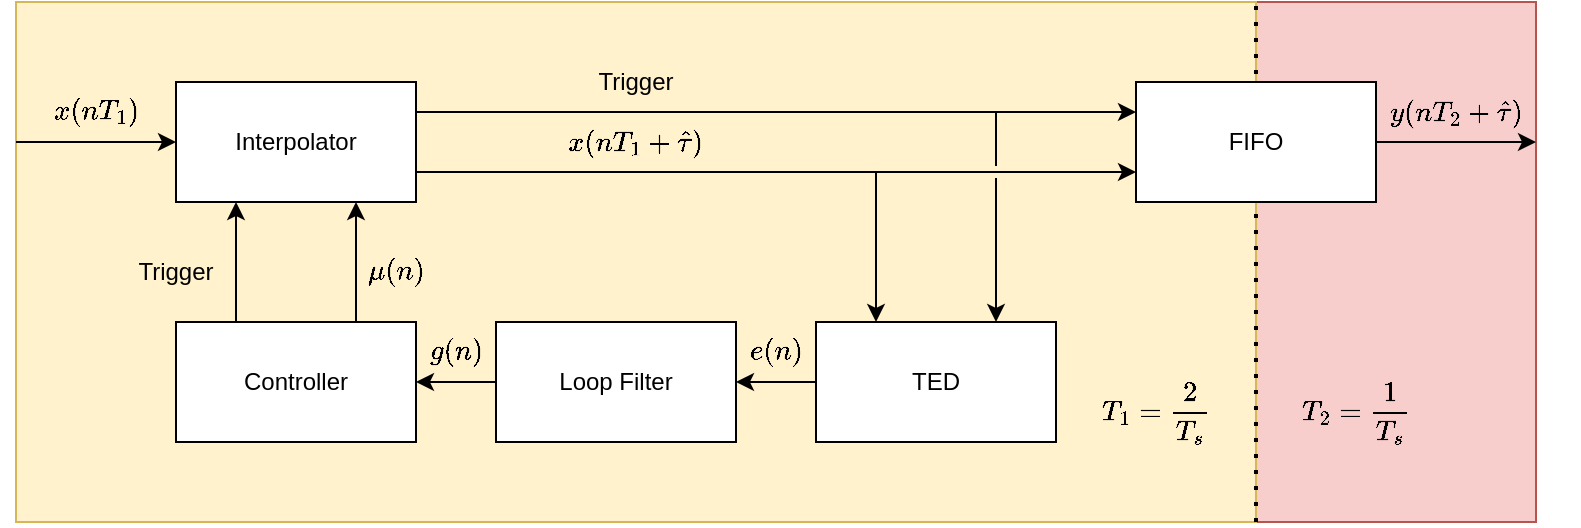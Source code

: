 <mxfile version="26.1.3">
  <diagram name="Page-1" id="GLC1JxmstsYDJkAPja0V">
    <mxGraphModel dx="1008" dy="605" grid="1" gridSize="10" guides="1" tooltips="1" connect="1" arrows="1" fold="1" page="1" pageScale="1" pageWidth="850" pageHeight="1100" background="#ffffff" math="1" shadow="0">
      <root>
        <mxCell id="0" />
        <mxCell id="1" parent="0" />
        <mxCell id="bnr4lBaBkeZCq6oDnODC-38" value="" style="rounded=0;whiteSpace=wrap;html=1;fillColor=#f8cecc;strokeColor=#b85450;" vertex="1" parent="1">
          <mxGeometry x="660" y="80" width="140" height="260" as="geometry" />
        </mxCell>
        <mxCell id="bnr4lBaBkeZCq6oDnODC-37" value="" style="rounded=0;whiteSpace=wrap;html=1;fillColor=#fff2cc;strokeColor=#d6b656;" vertex="1" parent="1">
          <mxGeometry x="40" y="80" width="620" height="260" as="geometry" />
        </mxCell>
        <mxCell id="bnr4lBaBkeZCq6oDnODC-21" style="edgeStyle=orthogonalEdgeStyle;rounded=0;orthogonalLoop=1;jettySize=auto;html=1;exitX=1;exitY=0.25;exitDx=0;exitDy=0;entryX=0;entryY=0.25;entryDx=0;entryDy=0;" edge="1" parent="1" source="bnr4lBaBkeZCq6oDnODC-1" target="bnr4lBaBkeZCq6oDnODC-15">
          <mxGeometry relative="1" as="geometry" />
        </mxCell>
        <mxCell id="bnr4lBaBkeZCq6oDnODC-22" style="edgeStyle=orthogonalEdgeStyle;rounded=0;orthogonalLoop=1;jettySize=auto;html=1;exitX=1;exitY=0.75;exitDx=0;exitDy=0;entryX=0;entryY=0.75;entryDx=0;entryDy=0;" edge="1" parent="1" source="bnr4lBaBkeZCq6oDnODC-1" target="bnr4lBaBkeZCq6oDnODC-15">
          <mxGeometry relative="1" as="geometry" />
        </mxCell>
        <mxCell id="bnr4lBaBkeZCq6oDnODC-1" value="Interpolator" style="rounded=0;whiteSpace=wrap;html=1;" vertex="1" parent="1">
          <mxGeometry x="120" y="120" width="120" height="60" as="geometry" />
        </mxCell>
        <mxCell id="bnr4lBaBkeZCq6oDnODC-6" value="" style="edgeStyle=orthogonalEdgeStyle;rounded=0;orthogonalLoop=1;jettySize=auto;html=1;" edge="1" parent="1" source="bnr4lBaBkeZCq6oDnODC-2" target="bnr4lBaBkeZCq6oDnODC-5">
          <mxGeometry relative="1" as="geometry" />
        </mxCell>
        <mxCell id="bnr4lBaBkeZCq6oDnODC-2" value="TED" style="rounded=0;whiteSpace=wrap;html=1;" vertex="1" parent="1">
          <mxGeometry x="440" y="240" width="120" height="60" as="geometry" />
        </mxCell>
        <mxCell id="bnr4lBaBkeZCq6oDnODC-8" value="" style="edgeStyle=orthogonalEdgeStyle;rounded=0;orthogonalLoop=1;jettySize=auto;html=1;" edge="1" parent="1" source="bnr4lBaBkeZCq6oDnODC-5" target="bnr4lBaBkeZCq6oDnODC-7">
          <mxGeometry relative="1" as="geometry" />
        </mxCell>
        <mxCell id="bnr4lBaBkeZCq6oDnODC-5" value="Loop Filter" style="rounded=0;whiteSpace=wrap;html=1;" vertex="1" parent="1">
          <mxGeometry x="280" y="240" width="120" height="60" as="geometry" />
        </mxCell>
        <mxCell id="bnr4lBaBkeZCq6oDnODC-9" value="" style="edgeStyle=orthogonalEdgeStyle;rounded=0;orthogonalLoop=1;jettySize=auto;html=1;exitX=0.25;exitY=0;exitDx=0;exitDy=0;entryX=0.25;entryY=1;entryDx=0;entryDy=0;" edge="1" parent="1" source="bnr4lBaBkeZCq6oDnODC-7" target="bnr4lBaBkeZCq6oDnODC-1">
          <mxGeometry relative="1" as="geometry" />
        </mxCell>
        <mxCell id="bnr4lBaBkeZCq6oDnODC-7" value="Controller" style="rounded=0;whiteSpace=wrap;html=1;" vertex="1" parent="1">
          <mxGeometry x="120" y="240" width="120" height="60" as="geometry" />
        </mxCell>
        <mxCell id="bnr4lBaBkeZCq6oDnODC-10" value="" style="endArrow=classic;html=1;rounded=0;entryX=0;entryY=0.5;entryDx=0;entryDy=0;" edge="1" parent="1" target="bnr4lBaBkeZCq6oDnODC-1">
          <mxGeometry width="50" height="50" relative="1" as="geometry">
            <mxPoint x="40" y="150" as="sourcePoint" />
            <mxPoint x="420" y="430" as="targetPoint" />
          </mxGeometry>
        </mxCell>
        <mxCell id="bnr4lBaBkeZCq6oDnODC-14" value="" style="endArrow=classic;html=1;rounded=0;entryX=0.75;entryY=1;entryDx=0;entryDy=0;exitX=0.75;exitY=0;exitDx=0;exitDy=0;" edge="1" parent="1" source="bnr4lBaBkeZCq6oDnODC-7" target="bnr4lBaBkeZCq6oDnODC-1">
          <mxGeometry width="50" height="50" relative="1" as="geometry">
            <mxPoint x="480" y="180" as="sourcePoint" />
            <mxPoint x="480.0" y="240" as="targetPoint" />
            <Array as="points">
              <mxPoint x="210" y="200" />
            </Array>
          </mxGeometry>
        </mxCell>
        <mxCell id="bnr4lBaBkeZCq6oDnODC-19" style="edgeStyle=orthogonalEdgeStyle;rounded=0;orthogonalLoop=1;jettySize=auto;html=1;exitX=1;exitY=0.5;exitDx=0;exitDy=0;" edge="1" parent="1" source="bnr4lBaBkeZCq6oDnODC-15">
          <mxGeometry relative="1" as="geometry">
            <mxPoint x="800" y="150" as="targetPoint" />
          </mxGeometry>
        </mxCell>
        <mxCell id="bnr4lBaBkeZCq6oDnODC-23" value="" style="endArrow=classic;html=1;rounded=0;exitX=1;exitY=0.75;exitDx=0;exitDy=0;entryX=0.25;entryY=0;entryDx=0;entryDy=0;" edge="1" parent="1" source="bnr4lBaBkeZCq6oDnODC-1" target="bnr4lBaBkeZCq6oDnODC-2">
          <mxGeometry width="50" height="50" relative="1" as="geometry">
            <mxPoint x="460" y="250" as="sourcePoint" />
            <mxPoint x="510" y="200" as="targetPoint" />
            <Array as="points">
              <mxPoint x="470" y="165" />
            </Array>
          </mxGeometry>
        </mxCell>
        <mxCell id="bnr4lBaBkeZCq6oDnODC-24" value="" style="endArrow=classic;html=1;rounded=0;entryX=0.75;entryY=0;entryDx=0;entryDy=0;exitX=1;exitY=0.25;exitDx=0;exitDy=0;edgeStyle=elbowEdgeStyle;elbow=vertical;jumpStyle=gap;" edge="1" parent="1" source="bnr4lBaBkeZCq6oDnODC-1" target="bnr4lBaBkeZCq6oDnODC-2">
          <mxGeometry width="50" height="50" relative="1" as="geometry">
            <mxPoint x="420" y="130" as="sourcePoint" />
            <mxPoint x="510" y="200" as="targetPoint" />
            <Array as="points">
              <mxPoint x="450" y="135" />
            </Array>
          </mxGeometry>
        </mxCell>
        <mxCell id="bnr4lBaBkeZCq6oDnODC-25" value="Trigger" style="text;html=1;align=center;verticalAlign=middle;whiteSpace=wrap;rounded=0;" vertex="1" parent="1">
          <mxGeometry x="90" y="200" width="60" height="30" as="geometry" />
        </mxCell>
        <mxCell id="bnr4lBaBkeZCq6oDnODC-26" value="Trigger" style="text;html=1;align=center;verticalAlign=middle;whiteSpace=wrap;rounded=0;" vertex="1" parent="1">
          <mxGeometry x="320" y="105" width="60" height="30" as="geometry" />
        </mxCell>
        <mxCell id="bnr4lBaBkeZCq6oDnODC-28" value="$$e(n)$$" style="text;html=1;align=center;verticalAlign=middle;whiteSpace=wrap;rounded=0;" vertex="1" parent="1">
          <mxGeometry x="400" y="240" width="40" height="30" as="geometry" />
        </mxCell>
        <mxCell id="bnr4lBaBkeZCq6oDnODC-30" value="$$\mu(n)$$" style="text;html=1;align=center;verticalAlign=middle;whiteSpace=wrap;rounded=0;" vertex="1" parent="1">
          <mxGeometry x="210" y="200" width="40" height="30" as="geometry" />
        </mxCell>
        <mxCell id="bnr4lBaBkeZCq6oDnODC-31" value="$$x(nT_1)$$" style="text;html=1;align=center;verticalAlign=middle;whiteSpace=wrap;rounded=0;" vertex="1" parent="1">
          <mxGeometry x="60" y="120" width="40" height="30" as="geometry" />
        </mxCell>
        <mxCell id="bnr4lBaBkeZCq6oDnODC-33" value="$$g(n)$$" style="text;html=1;align=center;verticalAlign=middle;whiteSpace=wrap;rounded=0;" vertex="1" parent="1">
          <mxGeometry x="240" y="240" width="40" height="30" as="geometry" />
        </mxCell>
        <mxCell id="bnr4lBaBkeZCq6oDnODC-34" value="$$y(nT_2+\hat{\tau})$$" style="text;html=1;align=center;verticalAlign=middle;whiteSpace=wrap;rounded=0;" vertex="1" parent="1">
          <mxGeometry x="740" y="120" width="40" height="30" as="geometry" />
        </mxCell>
        <mxCell id="bnr4lBaBkeZCq6oDnODC-36" value="" style="endArrow=none;dashed=1;html=1;dashPattern=1 3;strokeWidth=2;rounded=0;elbow=vertical;" edge="1" parent="1">
          <mxGeometry width="50" height="50" relative="1" as="geometry">
            <mxPoint x="660" y="340" as="sourcePoint" />
            <mxPoint x="660" y="80" as="targetPoint" />
          </mxGeometry>
        </mxCell>
        <mxCell id="bnr4lBaBkeZCq6oDnODC-39" value="$$T_1=\frac{2}{T_s}$$" style="text;html=1;align=center;verticalAlign=middle;whiteSpace=wrap;rounded=0;" vertex="1" parent="1">
          <mxGeometry x="580" y="270" width="60" height="30" as="geometry" />
        </mxCell>
        <mxCell id="bnr4lBaBkeZCq6oDnODC-40" value="$$T_2=\frac{1}{T_s}$$" style="text;html=1;align=center;verticalAlign=middle;whiteSpace=wrap;rounded=0;" vertex="1" parent="1">
          <mxGeometry x="680" y="270" width="60" height="30" as="geometry" />
        </mxCell>
        <mxCell id="bnr4lBaBkeZCq6oDnODC-15" value="FIFO" style="rounded=0;whiteSpace=wrap;html=1;" vertex="1" parent="1">
          <mxGeometry x="600" y="120" width="120" height="60" as="geometry" />
        </mxCell>
        <mxCell id="bnr4lBaBkeZCq6oDnODC-42" value="$$x(nT_1+\hat{\tau})$$" style="text;html=1;align=center;verticalAlign=middle;whiteSpace=wrap;rounded=0;" vertex="1" parent="1">
          <mxGeometry x="330" y="135" width="40" height="30" as="geometry" />
        </mxCell>
      </root>
    </mxGraphModel>
  </diagram>
</mxfile>
